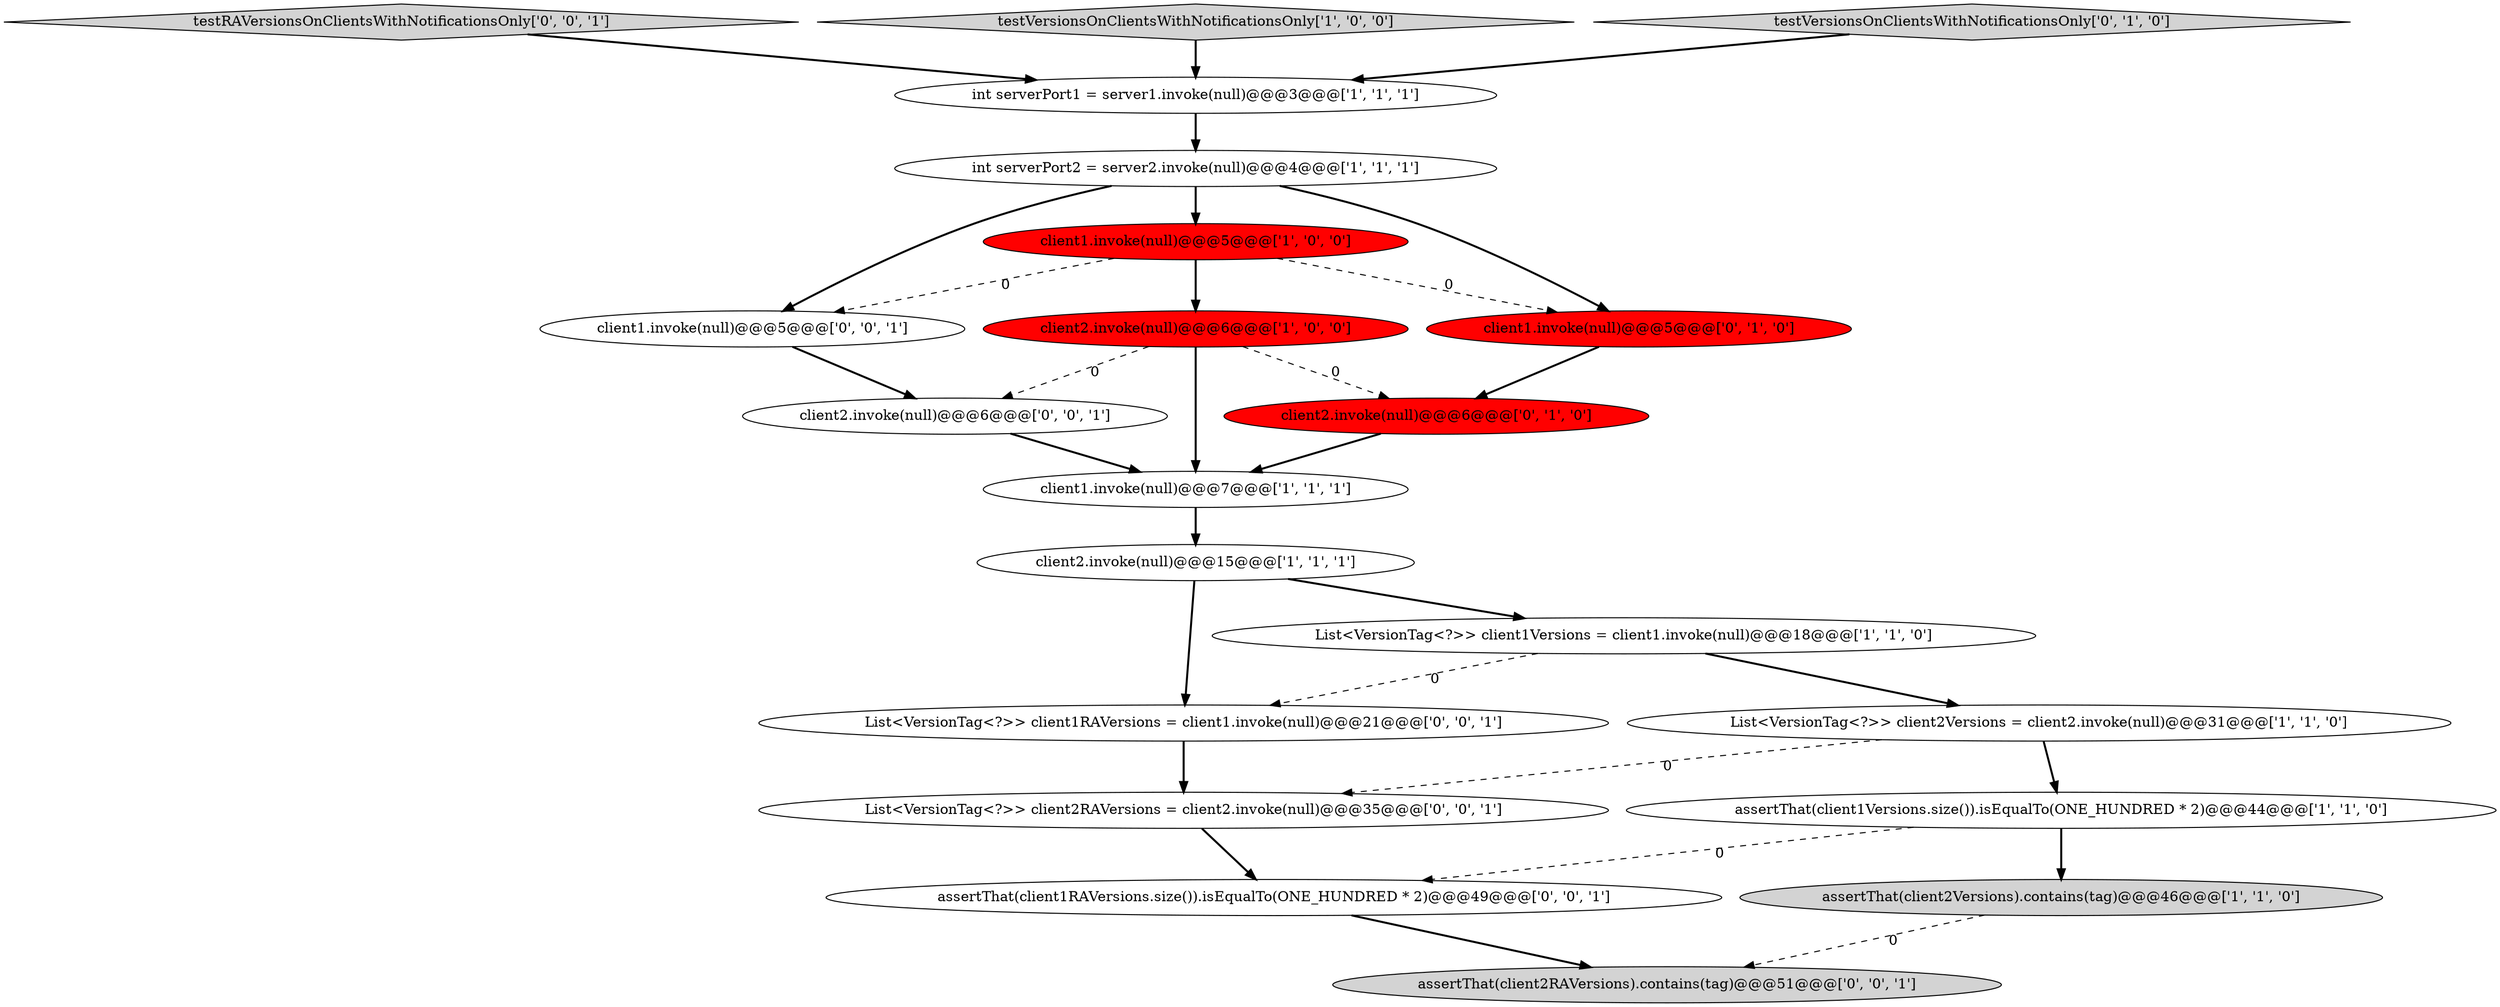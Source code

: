 digraph {
17 [style = filled, label = "assertThat(client1RAVersions.size()).isEqualTo(ONE_HUNDRED * 2)@@@49@@@['0', '0', '1']", fillcolor = white, shape = ellipse image = "AAA0AAABBB3BBB"];
15 [style = filled, label = "client2.invoke(null)@@@6@@@['0', '0', '1']", fillcolor = white, shape = ellipse image = "AAA0AAABBB3BBB"];
4 [style = filled, label = "assertThat(client1Versions.size()).isEqualTo(ONE_HUNDRED * 2)@@@44@@@['1', '1', '0']", fillcolor = white, shape = ellipse image = "AAA0AAABBB1BBB"];
20 [style = filled, label = "assertThat(client2RAVersions).contains(tag)@@@51@@@['0', '0', '1']", fillcolor = lightgray, shape = ellipse image = "AAA0AAABBB3BBB"];
16 [style = filled, label = "testRAVersionsOnClientsWithNotificationsOnly['0', '0', '1']", fillcolor = lightgray, shape = diamond image = "AAA0AAABBB3BBB"];
0 [style = filled, label = "testVersionsOnClientsWithNotificationsOnly['1', '0', '0']", fillcolor = lightgray, shape = diamond image = "AAA0AAABBB1BBB"];
14 [style = filled, label = "client1.invoke(null)@@@5@@@['0', '0', '1']", fillcolor = white, shape = ellipse image = "AAA0AAABBB3BBB"];
19 [style = filled, label = "List<VersionTag<?>> client1RAVersions = client1.invoke(null)@@@21@@@['0', '0', '1']", fillcolor = white, shape = ellipse image = "AAA0AAABBB3BBB"];
10 [style = filled, label = "client1.invoke(null)@@@5@@@['1', '0', '0']", fillcolor = red, shape = ellipse image = "AAA1AAABBB1BBB"];
8 [style = filled, label = "List<VersionTag<?>> client1Versions = client1.invoke(null)@@@18@@@['1', '1', '0']", fillcolor = white, shape = ellipse image = "AAA0AAABBB1BBB"];
5 [style = filled, label = "int serverPort1 = server1.invoke(null)@@@3@@@['1', '1', '1']", fillcolor = white, shape = ellipse image = "AAA0AAABBB1BBB"];
2 [style = filled, label = "assertThat(client2Versions).contains(tag)@@@46@@@['1', '1', '0']", fillcolor = lightgray, shape = ellipse image = "AAA0AAABBB1BBB"];
12 [style = filled, label = "client1.invoke(null)@@@5@@@['0', '1', '0']", fillcolor = red, shape = ellipse image = "AAA1AAABBB2BBB"];
18 [style = filled, label = "List<VersionTag<?>> client2RAVersions = client2.invoke(null)@@@35@@@['0', '0', '1']", fillcolor = white, shape = ellipse image = "AAA0AAABBB3BBB"];
6 [style = filled, label = "client2.invoke(null)@@@15@@@['1', '1', '1']", fillcolor = white, shape = ellipse image = "AAA0AAABBB1BBB"];
3 [style = filled, label = "int serverPort2 = server2.invoke(null)@@@4@@@['1', '1', '1']", fillcolor = white, shape = ellipse image = "AAA0AAABBB1BBB"];
1 [style = filled, label = "client2.invoke(null)@@@6@@@['1', '0', '0']", fillcolor = red, shape = ellipse image = "AAA1AAABBB1BBB"];
13 [style = filled, label = "client2.invoke(null)@@@6@@@['0', '1', '0']", fillcolor = red, shape = ellipse image = "AAA1AAABBB2BBB"];
9 [style = filled, label = "client1.invoke(null)@@@7@@@['1', '1', '1']", fillcolor = white, shape = ellipse image = "AAA0AAABBB1BBB"];
11 [style = filled, label = "testVersionsOnClientsWithNotificationsOnly['0', '1', '0']", fillcolor = lightgray, shape = diamond image = "AAA0AAABBB2BBB"];
7 [style = filled, label = "List<VersionTag<?>> client2Versions = client2.invoke(null)@@@31@@@['1', '1', '0']", fillcolor = white, shape = ellipse image = "AAA0AAABBB1BBB"];
5->3 [style = bold, label=""];
8->19 [style = dashed, label="0"];
19->18 [style = bold, label=""];
2->20 [style = dashed, label="0"];
7->18 [style = dashed, label="0"];
4->17 [style = dashed, label="0"];
1->15 [style = dashed, label="0"];
3->14 [style = bold, label=""];
10->12 [style = dashed, label="0"];
18->17 [style = bold, label=""];
4->2 [style = bold, label=""];
7->4 [style = bold, label=""];
3->12 [style = bold, label=""];
6->19 [style = bold, label=""];
1->9 [style = bold, label=""];
8->7 [style = bold, label=""];
9->6 [style = bold, label=""];
1->13 [style = dashed, label="0"];
3->10 [style = bold, label=""];
12->13 [style = bold, label=""];
11->5 [style = bold, label=""];
15->9 [style = bold, label=""];
6->8 [style = bold, label=""];
16->5 [style = bold, label=""];
14->15 [style = bold, label=""];
13->9 [style = bold, label=""];
10->1 [style = bold, label=""];
10->14 [style = dashed, label="0"];
0->5 [style = bold, label=""];
17->20 [style = bold, label=""];
}
